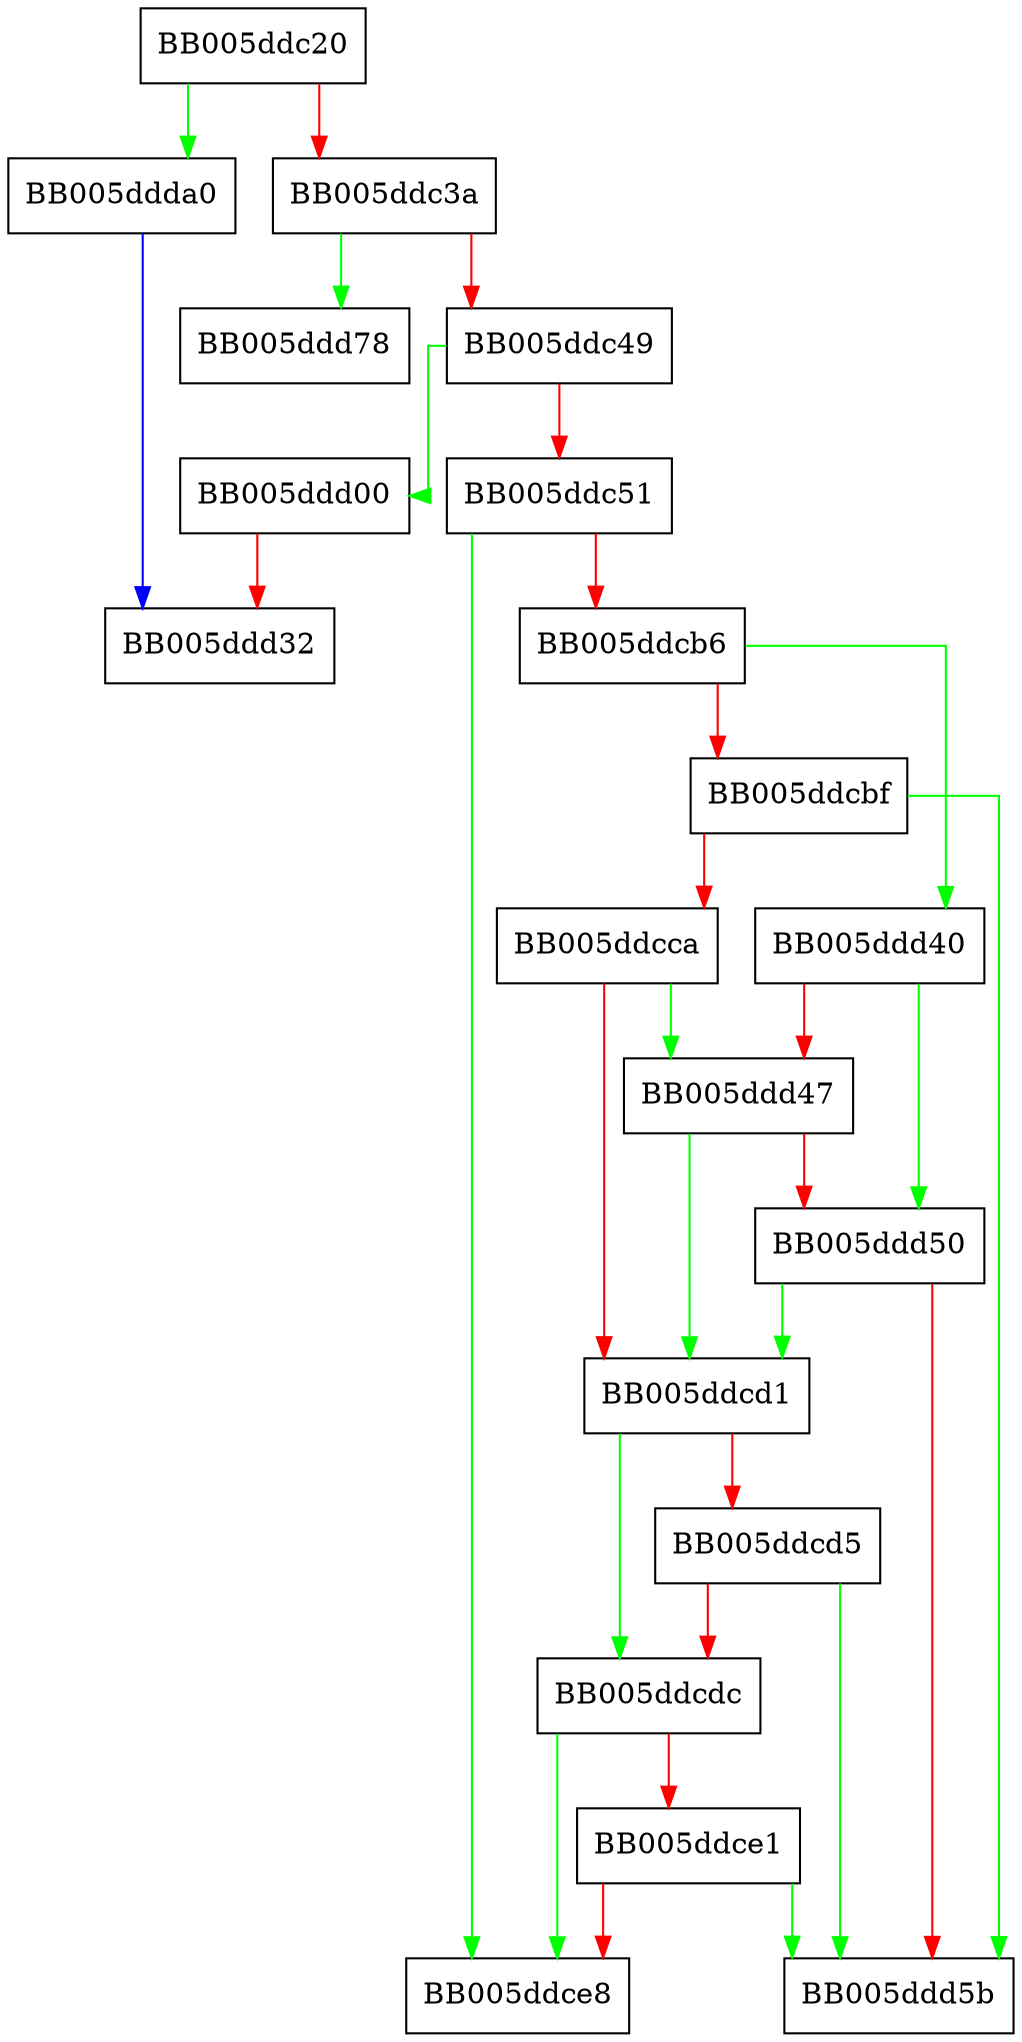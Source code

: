 digraph EVP_PKEY_CTX_add1_tls1_prf_seed {
  node [shape="box"];
  graph [splines=ortho];
  BB005ddc20 -> BB005ddda0 [color="green"];
  BB005ddc20 -> BB005ddc3a [color="red"];
  BB005ddc3a -> BB005ddd78 [color="green"];
  BB005ddc3a -> BB005ddc49 [color="red"];
  BB005ddc49 -> BB005ddd00 [color="green"];
  BB005ddc49 -> BB005ddc51 [color="red"];
  BB005ddc51 -> BB005ddce8 [color="green"];
  BB005ddc51 -> BB005ddcb6 [color="red"];
  BB005ddcb6 -> BB005ddd40 [color="green"];
  BB005ddcb6 -> BB005ddcbf [color="red"];
  BB005ddcbf -> BB005ddd5b [color="green"];
  BB005ddcbf -> BB005ddcca [color="red"];
  BB005ddcca -> BB005ddd47 [color="green"];
  BB005ddcca -> BB005ddcd1 [color="red"];
  BB005ddcd1 -> BB005ddcdc [color="green"];
  BB005ddcd1 -> BB005ddcd5 [color="red"];
  BB005ddcd5 -> BB005ddd5b [color="green"];
  BB005ddcd5 -> BB005ddcdc [color="red"];
  BB005ddcdc -> BB005ddce8 [color="green"];
  BB005ddcdc -> BB005ddce1 [color="red"];
  BB005ddce1 -> BB005ddd5b [color="green"];
  BB005ddce1 -> BB005ddce8 [color="red"];
  BB005ddd00 -> BB005ddd32 [color="red"];
  BB005ddd40 -> BB005ddd50 [color="green"];
  BB005ddd40 -> BB005ddd47 [color="red"];
  BB005ddd47 -> BB005ddcd1 [color="green"];
  BB005ddd47 -> BB005ddd50 [color="red"];
  BB005ddd50 -> BB005ddcd1 [color="green"];
  BB005ddd50 -> BB005ddd5b [color="red"];
  BB005ddda0 -> BB005ddd32 [color="blue"];
}